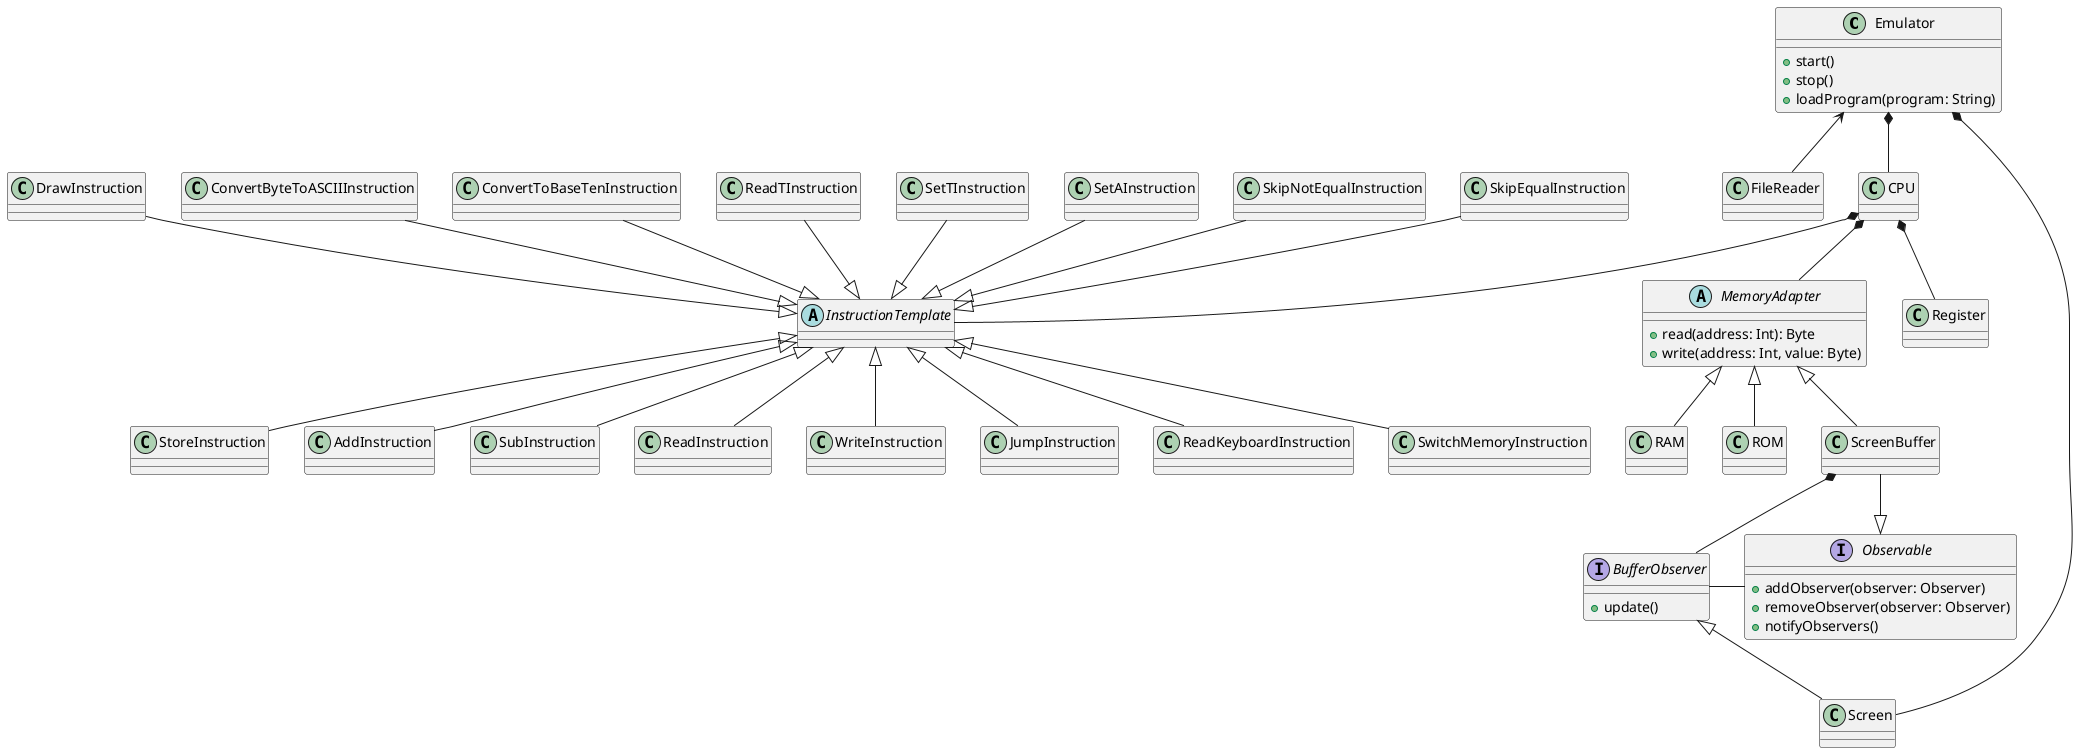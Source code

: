 @startuml

class Emulator {
  +start()
  +stop()
  +loadProgram(program: String)
}

class FileReader {}

abstract class MemoryAdapter {
  +read(address: Int): Byte
  +write(address: Int, value: Byte)
}

class RAM {}
class ROM {}

class CPU {}
class Register {}

abstract class InstructionTemplate {}
class StoreInstruction
class AddInstruction
class SubInstruction
class ReadInstruction
class WriteInstruction
class JumpInstruction
class ReadKeyboardInstruction
class SwitchMemoryInstruction
class SkipEqualInstruction
class SkipNotEqualInstruction
class SetAInstruction
class SetTInstruction
class ReadTInstruction
class ConvertToBaseTenInstruction
class ConvertByteToASCIIInstruction
class DrawInstruction

interface Observable {
  +addObserver(observer: Observer)
  +removeObserver(observer: Observer)
  +notifyObservers()
}

interface BufferObserver {
  +update()
}

class Screen {}
class ScreenBuffer {}

Observable <|-- ScreenBuffer
ScreenBuffer *-- BufferObserver
BufferObserver <|-- Screen
Emulator *-- Screen
Observable -l- BufferObserver

Emulator <-- FileReader
Emulator *-- CPU
CPU *-- Register
CPU *-- MemoryAdapter
CPU *-- InstructionTemplate

InstructionTemplate <|-- StoreInstruction
InstructionTemplate <|-- AddInstruction
InstructionTemplate <|-- SubInstruction
InstructionTemplate <|-- ReadInstruction
InstructionTemplate <|-- WriteInstruction
InstructionTemplate <|-- JumpInstruction
InstructionTemplate <|-- ReadKeyboardInstruction
InstructionTemplate <|-- SwitchMemoryInstruction
InstructionTemplate <|-u- SkipEqualInstruction
InstructionTemplate <|-u- SkipNotEqualInstruction
InstructionTemplate <|-u- SetAInstruction
InstructionTemplate <|-u- SetTInstruction
InstructionTemplate <|-u- ReadTInstruction
InstructionTemplate <|-u- ConvertToBaseTenInstruction
InstructionTemplate <|-u- ConvertByteToASCIIInstruction
InstructionTemplate <|-u- DrawInstruction

MemoryAdapter <|-- RAM
MemoryAdapter <|-- ROM
MemoryAdapter <|-- ScreenBuffer

@enduml